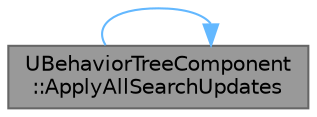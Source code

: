 digraph "UBehaviorTreeComponent::ApplyAllSearchUpdates"
{
 // INTERACTIVE_SVG=YES
 // LATEX_PDF_SIZE
  bgcolor="transparent";
  edge [fontname=Helvetica,fontsize=10,labelfontname=Helvetica,labelfontsize=10];
  node [fontname=Helvetica,fontsize=10,shape=box,height=0.2,width=0.4];
  rankdir="LR";
  Node1 [id="Node000001",label="UBehaviorTreeComponent\l::ApplyAllSearchUpdates",height=0.2,width=0.4,color="gray40", fillcolor="grey60", style="filled", fontcolor="black",tooltip="Apply updates and post update from specified UpdateList."];
  Node1 -> Node1 [id="edge1_Node000001_Node000001",color="steelblue1",style="solid",tooltip=" "];
}
